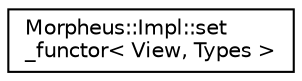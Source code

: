digraph "Graphical Class Hierarchy"
{
 // LATEX_PDF_SIZE
  edge [fontname="Helvetica",fontsize="10",labelfontname="Helvetica",labelfontsize="10"];
  node [fontname="Helvetica",fontsize="10",shape=record];
  rankdir="LR";
  Node0 [label="Morpheus::Impl::set\l_functor\< View, Types \>",height=0.2,width=0.4,color="black", fillcolor="white", style="filled",URL="$structMorpheus_1_1Impl_1_1set__functor.html",tooltip=" "];
}
